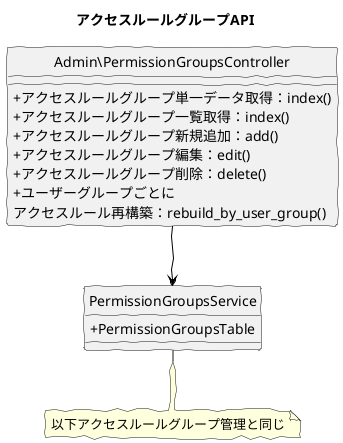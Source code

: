 @startuml
skinparam handwritten true
skinparam backgroundColor white
hide circle
skinparam classAttributeIconSize 0

title アクセスルールグループAPI

class Admin\PermissionGroupsController {
  + アクセスルールグループ単一データ取得：index()
  + アクセスルールグループ一覧取得：index()
  + アクセスルールグループ新規追加：add()
  + アクセスルールグループ編集：edit()
  + アクセスルールグループ削除：delete()
  + ユーザーグループごとに\nアクセスルール再構築：rebuild_by_user_group()
}

class PermissionGroupsService {
  + PermissionGroupsTable
}

Admin\PermissionGroupsController -down[#Black]-> PermissionGroupsService

note "以下アクセスルールグループ管理と同じ" as pageNote
PermissionGroupsService .. pageNote

@enduml
